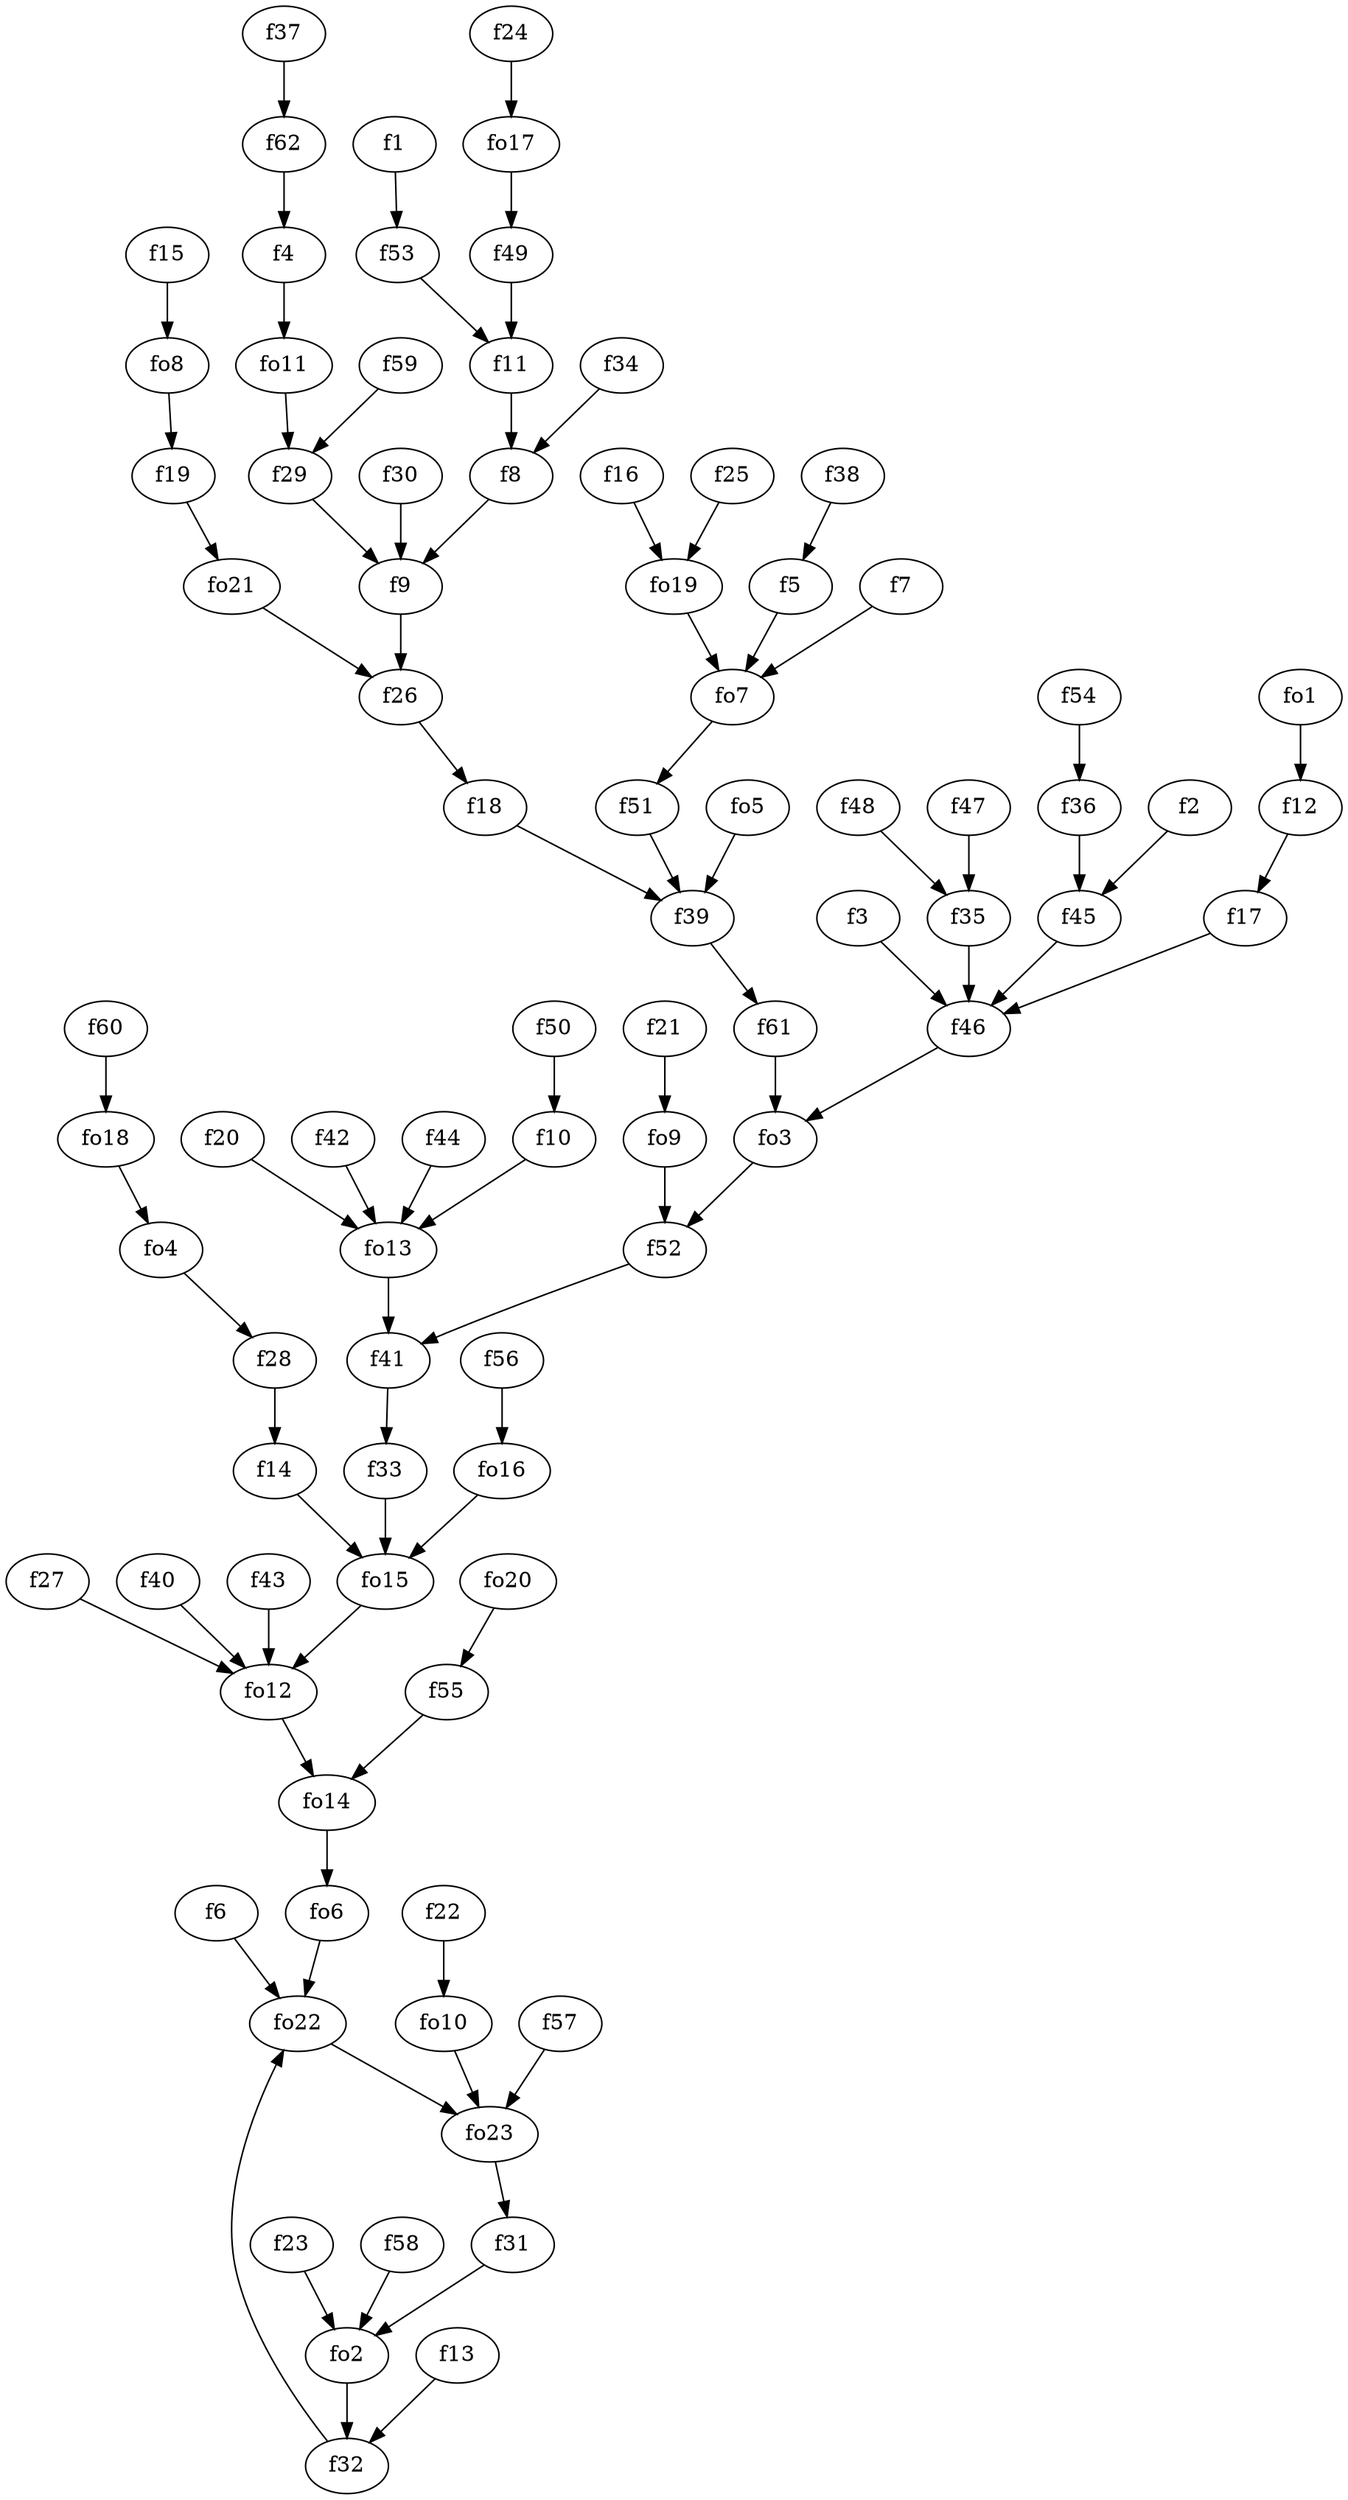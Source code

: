strict digraph  {
f1;
f2;
f3;
f4;
f5;
f6;
f7;
f8;
f9;
f10;
f11;
f12;
f13;
f14;
f15;
f16;
f17;
f18;
f19;
f20;
f21;
f22;
f23;
f24;
f25;
f26;
f27;
f28;
f29;
f30;
f31;
f32;
f33;
f34;
f35;
f36;
f37;
f38;
f39;
f40;
f41;
f42;
f43;
f44;
f45;
f46;
f47;
f48;
f49;
f50;
f51;
f52;
f53;
f54;
f55;
f56;
f57;
f58;
f59;
f60;
f61;
f62;
fo1;
fo2;
fo3;
fo4;
fo5;
fo6;
fo7;
fo8;
fo9;
fo10;
fo11;
fo12;
fo13;
fo14;
fo15;
fo16;
fo17;
fo18;
fo19;
fo20;
fo21;
fo22;
fo23;
f1 -> f53  [weight=2];
f2 -> f45  [weight=2];
f3 -> f46  [weight=2];
f4 -> fo11  [weight=2];
f5 -> fo7  [weight=2];
f6 -> fo22  [weight=2];
f7 -> fo7  [weight=2];
f8 -> f9  [weight=2];
f9 -> f26  [weight=2];
f10 -> fo13  [weight=2];
f11 -> f8  [weight=2];
f12 -> f17  [weight=2];
f13 -> f32  [weight=2];
f14 -> fo15  [weight=2];
f15 -> fo8  [weight=2];
f16 -> fo19  [weight=2];
f17 -> f46  [weight=2];
f18 -> f39  [weight=2];
f19 -> fo21  [weight=2];
f20 -> fo13  [weight=2];
f21 -> fo9  [weight=2];
f22 -> fo10  [weight=2];
f23 -> fo2  [weight=2];
f24 -> fo17  [weight=2];
f25 -> fo19  [weight=2];
f26 -> f18  [weight=2];
f27 -> fo12  [weight=2];
f28 -> f14  [weight=2];
f29 -> f9  [weight=2];
f30 -> f9  [weight=2];
f31 -> fo2  [weight=2];
f32 -> fo22  [weight=2];
f33 -> fo15  [weight=2];
f34 -> f8  [weight=2];
f35 -> f46  [weight=2];
f36 -> f45  [weight=2];
f37 -> f62  [weight=2];
f38 -> f5  [weight=2];
f39 -> f61  [weight=2];
f40 -> fo12  [weight=2];
f41 -> f33  [weight=2];
f42 -> fo13  [weight=2];
f43 -> fo12  [weight=2];
f44 -> fo13  [weight=2];
f45 -> f46  [weight=2];
f46 -> fo3  [weight=2];
f47 -> f35  [weight=2];
f48 -> f35  [weight=2];
f49 -> f11  [weight=2];
f50 -> f10  [weight=2];
f51 -> f39  [weight=2];
f52 -> f41  [weight=2];
f53 -> f11  [weight=2];
f54 -> f36  [weight=2];
f55 -> fo14  [weight=2];
f56 -> fo16  [weight=2];
f57 -> fo23  [weight=2];
f58 -> fo2  [weight=2];
f59 -> f29  [weight=2];
f60 -> fo18  [weight=2];
f61 -> fo3  [weight=2];
f62 -> f4  [weight=2];
fo1 -> f12  [weight=2];
fo2 -> f32  [weight=2];
fo3 -> f52  [weight=2];
fo4 -> f28  [weight=2];
fo5 -> f39  [weight=2];
fo6 -> fo22  [weight=2];
fo7 -> f51  [weight=2];
fo8 -> f19  [weight=2];
fo9 -> f52  [weight=2];
fo10 -> fo23  [weight=2];
fo11 -> f29  [weight=2];
fo12 -> fo14  [weight=2];
fo13 -> f41  [weight=2];
fo14 -> fo6  [weight=2];
fo15 -> fo12  [weight=2];
fo16 -> fo15  [weight=2];
fo17 -> f49  [weight=2];
fo18 -> fo4  [weight=2];
fo19 -> fo7  [weight=2];
fo20 -> f55  [weight=2];
fo21 -> f26  [weight=2];
fo22 -> fo23  [weight=2];
fo23 -> f31  [weight=2];
}
